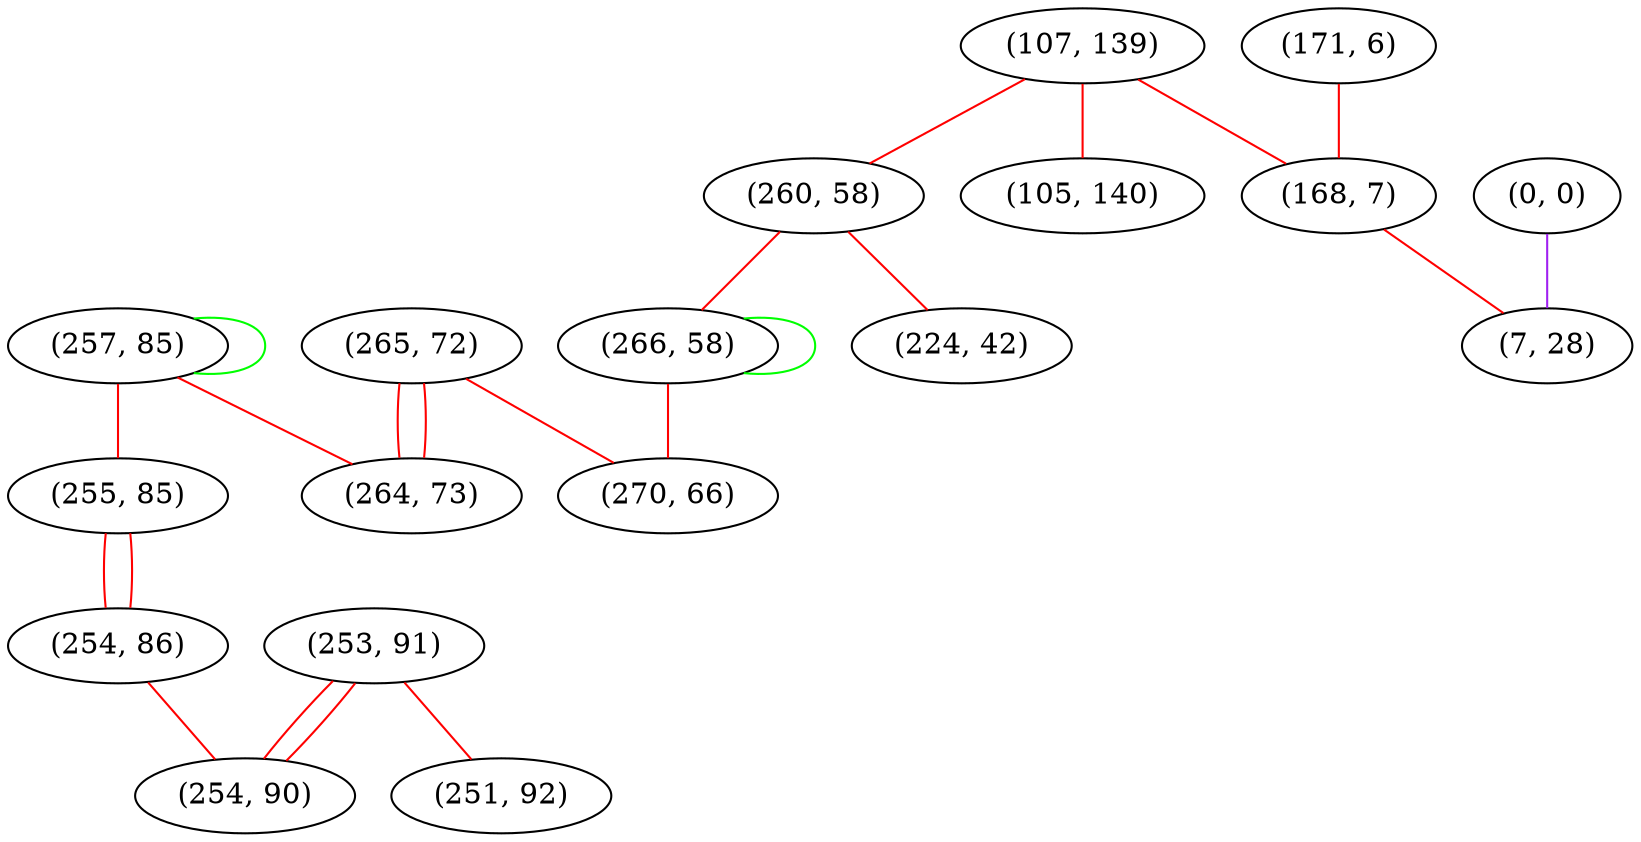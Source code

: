 graph "" {
"(257, 85)";
"(255, 85)";
"(253, 91)";
"(107, 139)";
"(265, 72)";
"(0, 0)";
"(254, 86)";
"(264, 73)";
"(260, 58)";
"(254, 90)";
"(171, 6)";
"(168, 7)";
"(266, 58)";
"(7, 28)";
"(270, 66)";
"(251, 92)";
"(105, 140)";
"(224, 42)";
"(257, 85)" -- "(264, 73)"  [color=red, key=0, weight=1];
"(257, 85)" -- "(257, 85)"  [color=green, key=0, weight=2];
"(257, 85)" -- "(255, 85)"  [color=red, key=0, weight=1];
"(255, 85)" -- "(254, 86)"  [color=red, key=0, weight=1];
"(255, 85)" -- "(254, 86)"  [color=red, key=1, weight=1];
"(253, 91)" -- "(254, 90)"  [color=red, key=0, weight=1];
"(253, 91)" -- "(254, 90)"  [color=red, key=1, weight=1];
"(253, 91)" -- "(251, 92)"  [color=red, key=0, weight=1];
"(107, 139)" -- "(260, 58)"  [color=red, key=0, weight=1];
"(107, 139)" -- "(105, 140)"  [color=red, key=0, weight=1];
"(107, 139)" -- "(168, 7)"  [color=red, key=0, weight=1];
"(265, 72)" -- "(264, 73)"  [color=red, key=0, weight=1];
"(265, 72)" -- "(264, 73)"  [color=red, key=1, weight=1];
"(265, 72)" -- "(270, 66)"  [color=red, key=0, weight=1];
"(0, 0)" -- "(7, 28)"  [color=purple, key=0, weight=4];
"(254, 86)" -- "(254, 90)"  [color=red, key=0, weight=1];
"(260, 58)" -- "(224, 42)"  [color=red, key=0, weight=1];
"(260, 58)" -- "(266, 58)"  [color=red, key=0, weight=1];
"(171, 6)" -- "(168, 7)"  [color=red, key=0, weight=1];
"(168, 7)" -- "(7, 28)"  [color=red, key=0, weight=1];
"(266, 58)" -- "(270, 66)"  [color=red, key=0, weight=1];
"(266, 58)" -- "(266, 58)"  [color=green, key=0, weight=2];
}
